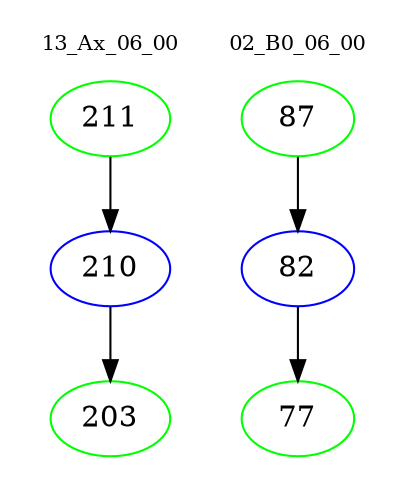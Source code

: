 digraph{
subgraph cluster_0 {
color = white
label = "13_Ax_06_00";
fontsize=10;
T0_211 [label="211", color="green"]
T0_211 -> T0_210 [color="black"]
T0_210 [label="210", color="blue"]
T0_210 -> T0_203 [color="black"]
T0_203 [label="203", color="green"]
}
subgraph cluster_1 {
color = white
label = "02_B0_06_00";
fontsize=10;
T1_87 [label="87", color="green"]
T1_87 -> T1_82 [color="black"]
T1_82 [label="82", color="blue"]
T1_82 -> T1_77 [color="black"]
T1_77 [label="77", color="green"]
}
}
